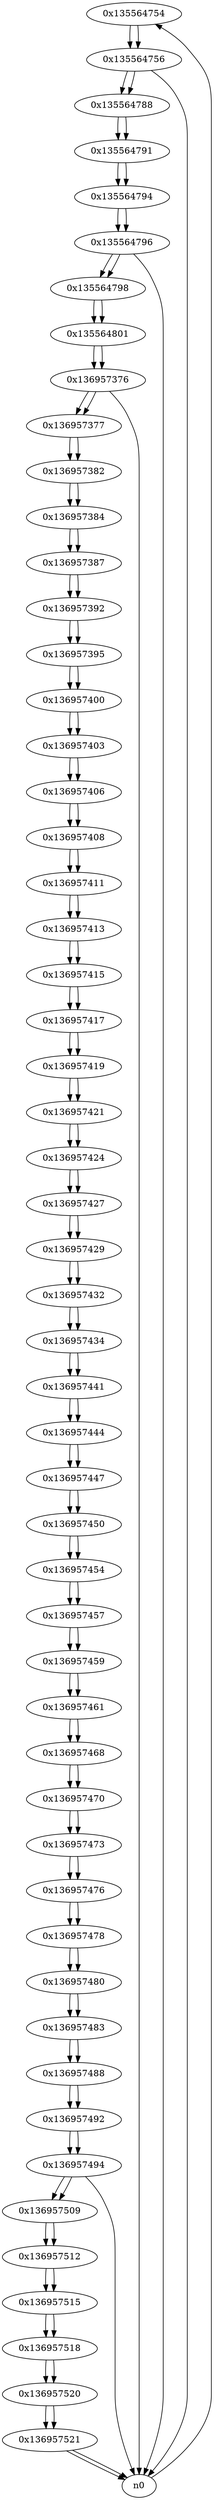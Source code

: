 digraph G{
/* nodes */
  n1 [label="0x135564754"]
  n2 [label="0x135564756"]
  n3 [label="0x135564788"]
  n4 [label="0x135564791"]
  n5 [label="0x135564794"]
  n6 [label="0x135564796"]
  n7 [label="0x135564798"]
  n8 [label="0x135564801"]
  n9 [label="0x136957376"]
  n10 [label="0x136957377"]
  n11 [label="0x136957382"]
  n12 [label="0x136957384"]
  n13 [label="0x136957387"]
  n14 [label="0x136957392"]
  n15 [label="0x136957395"]
  n16 [label="0x136957400"]
  n17 [label="0x136957403"]
  n18 [label="0x136957406"]
  n19 [label="0x136957408"]
  n20 [label="0x136957411"]
  n21 [label="0x136957413"]
  n22 [label="0x136957415"]
  n23 [label="0x136957417"]
  n24 [label="0x136957419"]
  n25 [label="0x136957421"]
  n26 [label="0x136957424"]
  n27 [label="0x136957427"]
  n28 [label="0x136957429"]
  n29 [label="0x136957432"]
  n30 [label="0x136957434"]
  n31 [label="0x136957441"]
  n32 [label="0x136957444"]
  n33 [label="0x136957447"]
  n34 [label="0x136957450"]
  n35 [label="0x136957454"]
  n36 [label="0x136957457"]
  n37 [label="0x136957459"]
  n38 [label="0x136957461"]
  n39 [label="0x136957468"]
  n40 [label="0x136957470"]
  n41 [label="0x136957473"]
  n42 [label="0x136957476"]
  n43 [label="0x136957478"]
  n44 [label="0x136957480"]
  n45 [label="0x136957483"]
  n46 [label="0x136957488"]
  n47 [label="0x136957492"]
  n48 [label="0x136957494"]
  n49 [label="0x136957509"]
  n50 [label="0x136957512"]
  n51 [label="0x136957515"]
  n52 [label="0x136957518"]
  n53 [label="0x136957520"]
  n54 [label="0x136957521"]
/* edges */
n1 -> n2;
n0 -> n1;
n2 -> n3;
n2 -> n0;
n1 -> n2;
n3 -> n4;
n2 -> n3;
n4 -> n5;
n3 -> n4;
n5 -> n6;
n4 -> n5;
n6 -> n7;
n6 -> n0;
n5 -> n6;
n7 -> n8;
n6 -> n7;
n8 -> n9;
n7 -> n8;
n9 -> n10;
n9 -> n0;
n8 -> n9;
n10 -> n11;
n9 -> n10;
n11 -> n12;
n10 -> n11;
n12 -> n13;
n11 -> n12;
n13 -> n14;
n12 -> n13;
n14 -> n15;
n13 -> n14;
n15 -> n16;
n14 -> n15;
n16 -> n17;
n15 -> n16;
n17 -> n18;
n16 -> n17;
n18 -> n19;
n17 -> n18;
n19 -> n20;
n18 -> n19;
n20 -> n21;
n19 -> n20;
n21 -> n22;
n20 -> n21;
n22 -> n23;
n21 -> n22;
n23 -> n24;
n22 -> n23;
n24 -> n25;
n23 -> n24;
n25 -> n26;
n24 -> n25;
n26 -> n27;
n25 -> n26;
n27 -> n28;
n26 -> n27;
n28 -> n29;
n27 -> n28;
n29 -> n30;
n28 -> n29;
n30 -> n31;
n29 -> n30;
n31 -> n32;
n30 -> n31;
n32 -> n33;
n31 -> n32;
n33 -> n34;
n32 -> n33;
n34 -> n35;
n33 -> n34;
n35 -> n36;
n34 -> n35;
n36 -> n37;
n35 -> n36;
n37 -> n38;
n36 -> n37;
n38 -> n39;
n37 -> n38;
n39 -> n40;
n38 -> n39;
n40 -> n41;
n39 -> n40;
n41 -> n42;
n40 -> n41;
n42 -> n43;
n41 -> n42;
n43 -> n44;
n42 -> n43;
n44 -> n45;
n43 -> n44;
n45 -> n46;
n44 -> n45;
n46 -> n47;
n45 -> n46;
n47 -> n48;
n46 -> n47;
n48 -> n49;
n48 -> n0;
n47 -> n48;
n49 -> n50;
n48 -> n49;
n50 -> n51;
n49 -> n50;
n51 -> n52;
n50 -> n51;
n52 -> n53;
n51 -> n52;
n53 -> n54;
n52 -> n53;
n54 -> n0;
n54 -> n0;
n53 -> n54;
}
